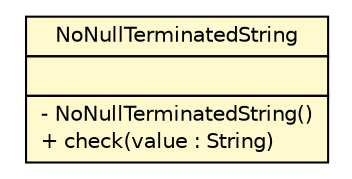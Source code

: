 #!/usr/local/bin/dot
#
# Class diagram 
# Generated by UMLGraph version R5_6 (http://www.umlgraph.org/)
#

digraph G {
	edge [fontname="Helvetica",fontsize=10,labelfontname="Helvetica",labelfontsize=10];
	node [fontname="Helvetica",fontsize=10,shape=plaintext];
	nodesep=0.25;
	ranksep=0.5;
	// org.ietf.nea.pa.validate.rules.NoNullTerminatedString
	c39880 [label=<<table title="org.ietf.nea.pa.validate.rules.NoNullTerminatedString" border="0" cellborder="1" cellspacing="0" cellpadding="2" port="p" bgcolor="lemonChiffon" href="./NoNullTerminatedString.html">
		<tr><td><table border="0" cellspacing="0" cellpadding="1">
<tr><td align="center" balign="center"> NoNullTerminatedString </td></tr>
		</table></td></tr>
		<tr><td><table border="0" cellspacing="0" cellpadding="1">
<tr><td align="left" balign="left">  </td></tr>
		</table></td></tr>
		<tr><td><table border="0" cellspacing="0" cellpadding="1">
<tr><td align="left" balign="left"> - NoNullTerminatedString() </td></tr>
<tr><td align="left" balign="left"> + check(value : String) </td></tr>
		</table></td></tr>
		</table>>, URL="./NoNullTerminatedString.html", fontname="Helvetica", fontcolor="black", fontsize=10.0];
}

